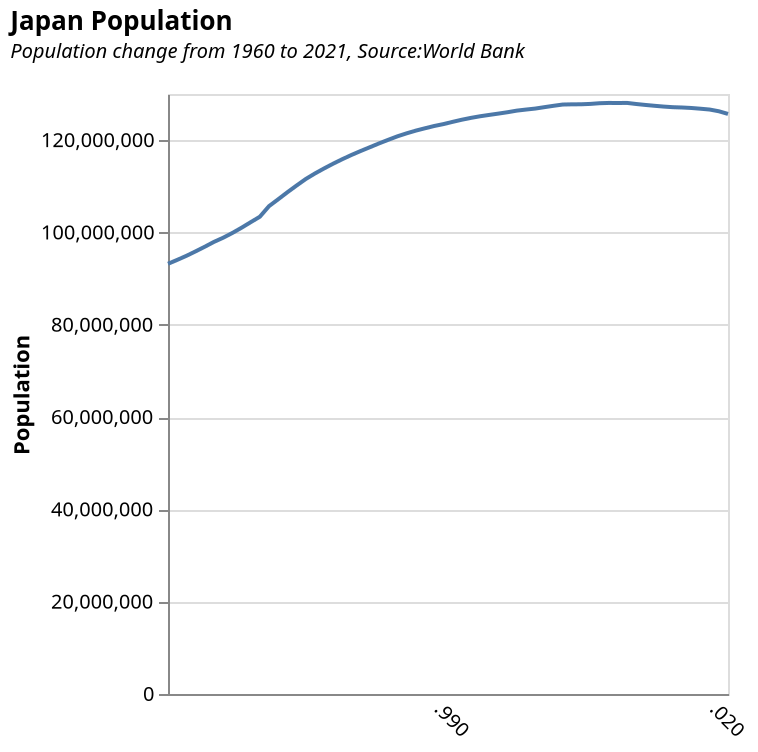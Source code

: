 {
  "$schema": "https://vega.github.io/schema/vega-lite/v5.json",
  "description": "Japan Population",
  "title": {
    "text": "Japan Population",
    "subtitle": [
      "Population change from 1960 to 2021, Source:World Bank",
      ""
    ],
    "subtitleFontStyle": "italic",
    "subtitleFontSize": 10,
    "anchor": "start",
    "color": "black"
  },
  "height": 300,
  "width": 280,
  "data": {
    "values": [
      {
        "Year": 1960,
        "Population": 93216000
      },
      {
        "Year": 1961,
        "Population": 94055000
      },
      {
        "Year": 1962,
        "Population": 94933000
      },
      {
        "Year": 1963,
        "Population": 95900000
      },
      {
        "Year": 1964,
        "Population": 96903000
      },
      {
        "Year": 1965,
        "Population": 97952000
      },
      {
        "Year": 1966,
        "Population": 98851000
      },
      {
        "Year": 1967,
        "Population": 99879000
      },
      {
        "Year": 1968,
        "Population": 101011000
      },
      {
        "Year": 1969,
        "Population": 102219000
      },
      {
        "Year": 1970,
        "Population": 103403000
      },
      {
        "Year": 1971,
        "Population": 105697000
      },
      {
        "Year": 1972,
        "Population": 107188000
      },
      {
        "Year": 1973,
        "Population": 108707000
      },
      {
        "Year": 1974,
        "Population": 110162000
      },
      {
        "Year": 1975,
        "Population": 111573000
      },
      {
        "Year": 1976,
        "Population": 112775000
      },
      {
        "Year": 1977,
        "Population": 113872000
      },
      {
        "Year": 1978,
        "Population": 114913000
      },
      {
        "Year": 1979,
        "Population": 115890000
      },
      {
        "Year": 1980,
        "Population": 116807000
      },
      {
        "Year": 1981,
        "Population": 117661000
      },
      {
        "Year": 1982,
        "Population": 118480000
      },
      {
        "Year": 1983,
        "Population": 119307000
      },
      {
        "Year": 1984,
        "Population": 120083000
      },
      {
        "Year": 1985,
        "Population": 120837000
      },
      {
        "Year": 1986,
        "Population": 121482000
      },
      {
        "Year": 1987,
        "Population": 122069000
      },
      {
        "Year": 1988,
        "Population": 122578000
      },
      {
        "Year": 1989,
        "Population": 123069000
      },
      {
        "Year": 1990,
        "Population": 123478000
      },
      {
        "Year": 1991,
        "Population": 123964000
      },
      {
        "Year": 1992,
        "Population": 124425000
      },
      {
        "Year": 1993,
        "Population": 124829000
      },
      {
        "Year": 1994,
        "Population": 125178000
      },
      {
        "Year": 1995,
        "Population": 125472000
      },
      {
        "Year": 1996,
        "Population": 125757000
      },
      {
        "Year": 1997,
        "Population": 126057000
      },
      {
        "Year": 1998,
        "Population": 126400000
      },
      {
        "Year": 1999,
        "Population": 126631000
      },
      {
        "Year": 2000,
        "Population": 126843000
      },
      {
        "Year": 2001,
        "Population": 127149000
      },
      {
        "Year": 2002,
        "Population": 127445000
      },
      {
        "Year": 2003,
        "Population": 127718000
      },
      {
        "Year": 2004,
        "Population": 127761000
      },
      {
        "Year": 2005,
        "Population": 127773000
      },
      {
        "Year": 2006,
        "Population": 127854000
      },
      {
        "Year": 2007,
        "Population": 128001000
      },
      {
        "Year": 2008,
        "Population": 128063000
      },
      {
        "Year": 2009,
        "Population": 128047000
      },
      {
        "Year": 2010,
        "Population": 128070000
      },
      {
        "Year": 2011,
        "Population": 127833000
      },
      {
        "Year": 2012,
        "Population": 127629000
      },
      {
        "Year": 2013,
        "Population": 127445000
      },
      {
        "Year": 2014,
        "Population": 127276000
      },
      {
        "Year": 2015,
        "Population": 127141000
      },
      {
        "Year": 2016,
        "Population": 127076000
      },
      {
        "Year": 2017,
        "Population": 126972000
      },
      {
        "Year": 2018,
        "Population": 126811000
      },
      {
        "Year": 2019,
        "Population": 126633000
      },
      {
        "Year": 2020,
        "Population": 126261000
      },
      {
        "Year": 2021,
        "Population": 125681593
      }
    ]
  },
  "mark": "line",
  "encoding": {
    "x": {
      "field": "Year",
      "type": "temporal",
      "axis": {
        "title": null,
        "grid": false,
        "ticks": false,
        "labelAngle": 45
      }
    },
    "y": {
      "field": "Population",
      "type": "quantitative"
    }
  }
}